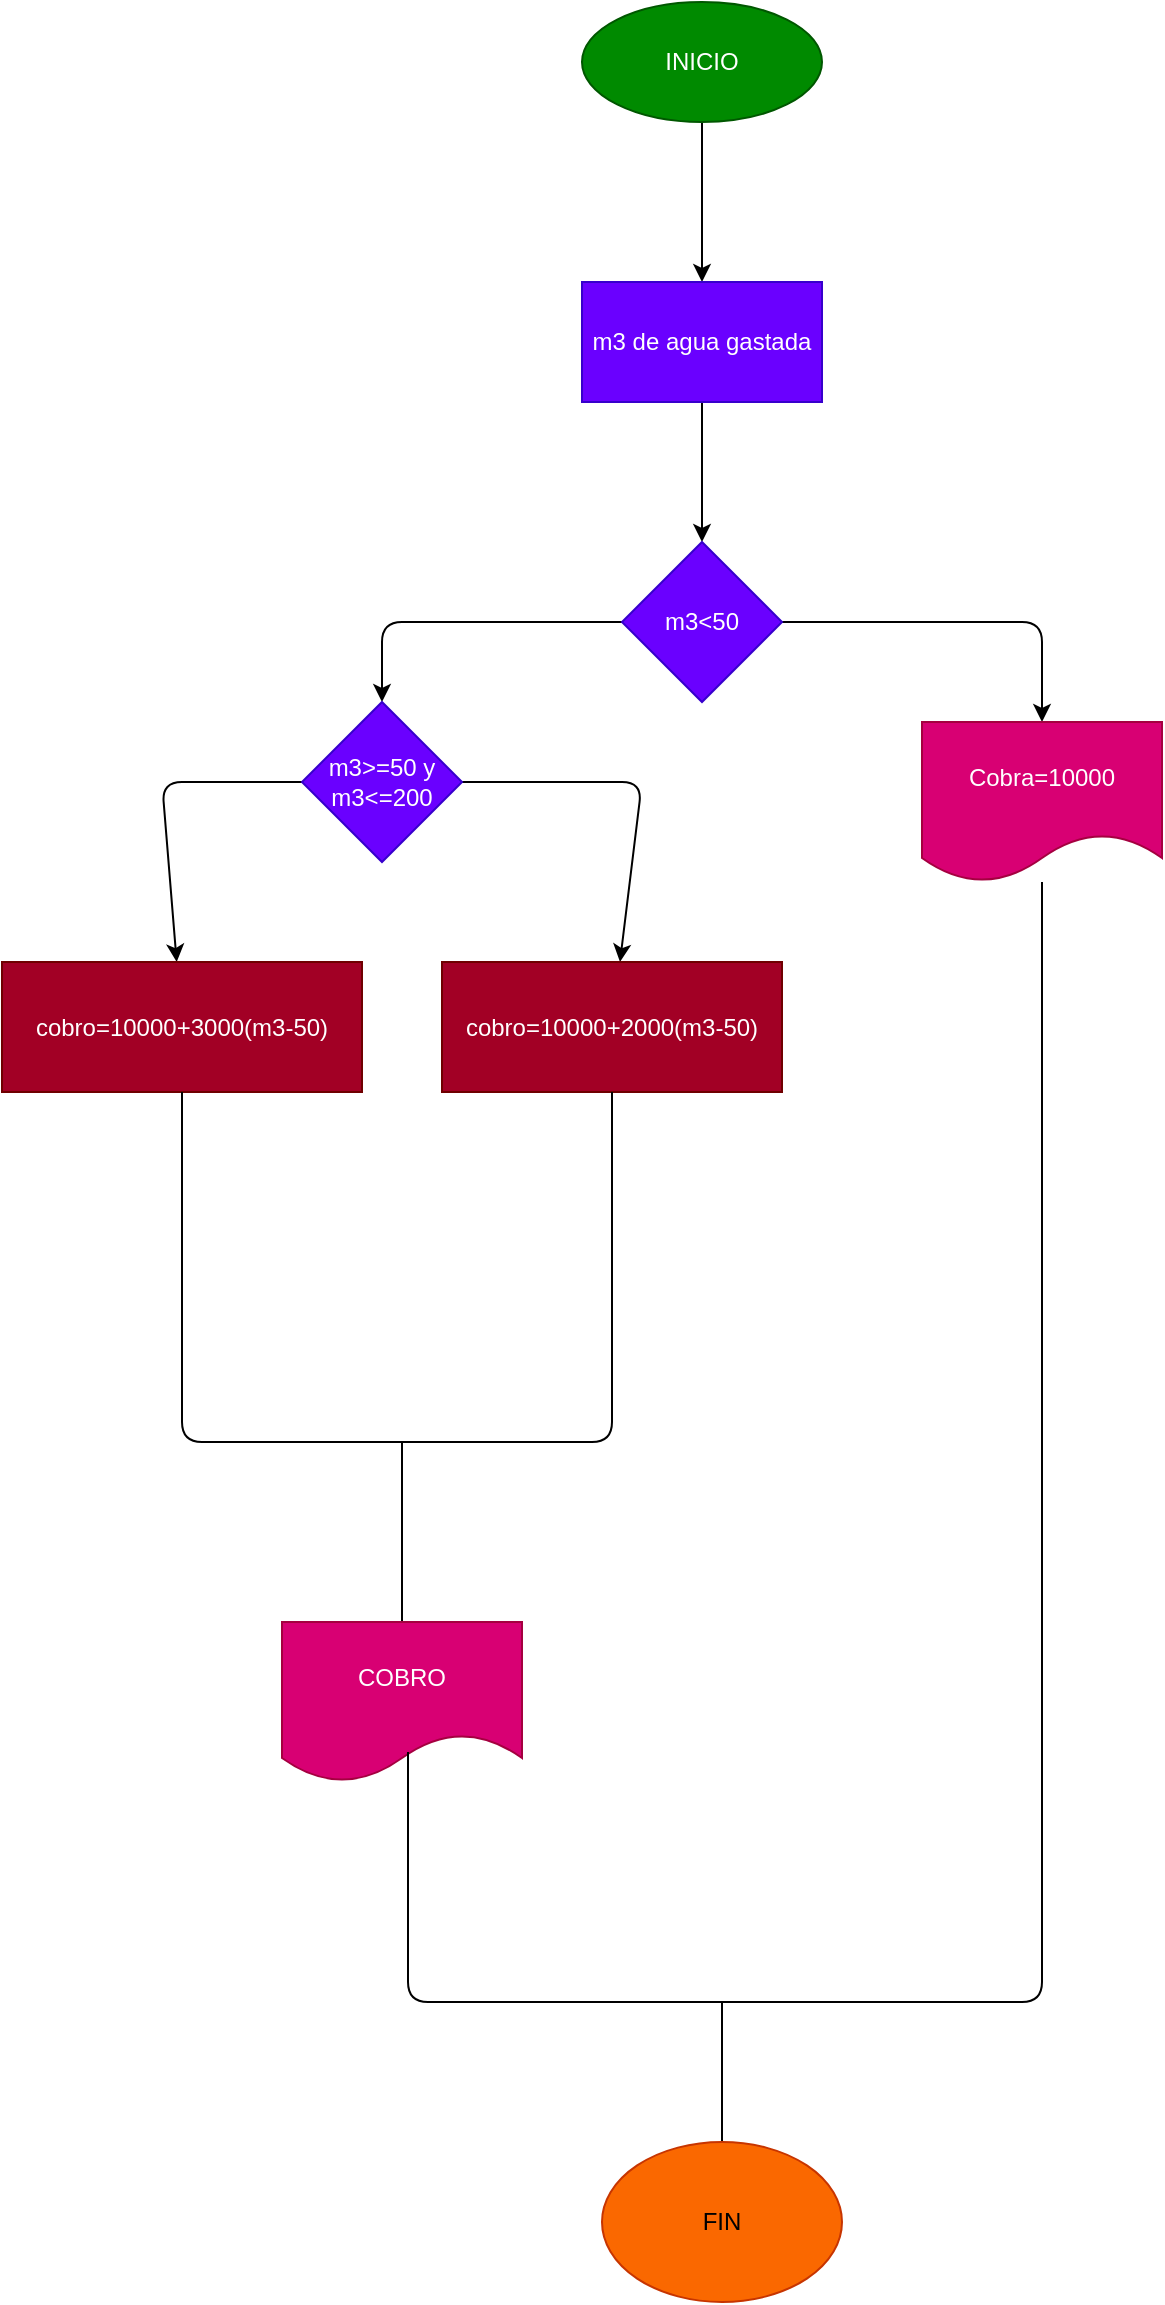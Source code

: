 <mxfile>
    <diagram id="8sRMIJ0ocmgVCVDSLvSN" name="Página-1">
        <mxGraphModel dx="1391" dy="459" grid="1" gridSize="10" guides="1" tooltips="1" connect="1" arrows="1" fold="1" page="1" pageScale="1" pageWidth="827" pageHeight="1169" math="0" shadow="0">
            <root>
                <mxCell id="0"/>
                <mxCell id="1" parent="0"/>
                <mxCell id="4" value="" style="edgeStyle=none;html=1;" edge="1" parent="1" source="2" target="3">
                    <mxGeometry relative="1" as="geometry"/>
                </mxCell>
                <mxCell id="2" value="INICIO" style="ellipse;whiteSpace=wrap;html=1;fillColor=#008a00;fontColor=#ffffff;strokeColor=#005700;" vertex="1" parent="1">
                    <mxGeometry x="230" y="40" width="120" height="60" as="geometry"/>
                </mxCell>
                <mxCell id="6" value="" style="edgeStyle=none;html=1;" edge="1" parent="1" source="3" target="5">
                    <mxGeometry relative="1" as="geometry"/>
                </mxCell>
                <mxCell id="3" value="m3 de agua gastada" style="whiteSpace=wrap;html=1;fillColor=#6a00ff;fontColor=#ffffff;strokeColor=#3700CC;" vertex="1" parent="1">
                    <mxGeometry x="230" y="180" width="120" height="60" as="geometry"/>
                </mxCell>
                <mxCell id="8" value="" style="edgeStyle=none;html=1;" edge="1" parent="1" source="5" target="7">
                    <mxGeometry relative="1" as="geometry">
                        <Array as="points">
                            <mxPoint x="460" y="350"/>
                        </Array>
                    </mxGeometry>
                </mxCell>
                <mxCell id="10" value="" style="edgeStyle=none;html=1;" edge="1" parent="1" source="5" target="9">
                    <mxGeometry relative="1" as="geometry">
                        <Array as="points">
                            <mxPoint x="130" y="350"/>
                        </Array>
                    </mxGeometry>
                </mxCell>
                <mxCell id="5" value="m3&amp;lt;50" style="rhombus;whiteSpace=wrap;html=1;fillColor=#6a00ff;fontColor=#ffffff;strokeColor=#3700CC;" vertex="1" parent="1">
                    <mxGeometry x="250" y="310" width="80" height="80" as="geometry"/>
                </mxCell>
                <mxCell id="7" value="Cobra=10000" style="shape=document;whiteSpace=wrap;html=1;boundedLbl=1;fillColor=#d80073;fontColor=#ffffff;strokeColor=#A50040;" vertex="1" parent="1">
                    <mxGeometry x="400" y="400" width="120" height="80" as="geometry"/>
                </mxCell>
                <mxCell id="12" value="" style="edgeStyle=none;html=1;" edge="1" parent="1" source="9" target="11">
                    <mxGeometry relative="1" as="geometry">
                        <Array as="points">
                            <mxPoint x="260" y="430"/>
                        </Array>
                    </mxGeometry>
                </mxCell>
                <mxCell id="14" value="" style="edgeStyle=none;html=1;" edge="1" parent="1" source="9" target="13">
                    <mxGeometry relative="1" as="geometry">
                        <Array as="points">
                            <mxPoint x="20" y="430"/>
                        </Array>
                    </mxGeometry>
                </mxCell>
                <mxCell id="9" value="m3&amp;gt;=50 y&lt;br&gt;m3&amp;lt;=200" style="rhombus;whiteSpace=wrap;html=1;fillColor=#6a00ff;fontColor=#ffffff;strokeColor=#3700CC;" vertex="1" parent="1">
                    <mxGeometry x="90" y="390" width="80" height="80" as="geometry"/>
                </mxCell>
                <mxCell id="11" value="cobro=10000+2000(m3-50)" style="whiteSpace=wrap;html=1;fillColor=#a20025;fontColor=#ffffff;strokeColor=#6F0000;" vertex="1" parent="1">
                    <mxGeometry x="160" y="520" width="170" height="65" as="geometry"/>
                </mxCell>
                <mxCell id="13" value="cobro=10000+3000(m3-50)" style="whiteSpace=wrap;html=1;fillColor=#a20025;fontColor=#ffffff;strokeColor=#6F0000;" vertex="1" parent="1">
                    <mxGeometry x="-60" y="520" width="180" height="65" as="geometry"/>
                </mxCell>
                <mxCell id="15" value="" style="endArrow=none;html=1;entryX=0.5;entryY=1;entryDx=0;entryDy=0;exitX=0.5;exitY=1;exitDx=0;exitDy=0;" edge="1" parent="1" source="11" target="13">
                    <mxGeometry width="50" height="50" relative="1" as="geometry">
                        <mxPoint x="180" y="490" as="sourcePoint"/>
                        <mxPoint x="230" y="440" as="targetPoint"/>
                        <Array as="points">
                            <mxPoint x="245" y="760"/>
                            <mxPoint x="140" y="760"/>
                            <mxPoint x="30" y="760"/>
                        </Array>
                    </mxGeometry>
                </mxCell>
                <mxCell id="19" value="" style="endArrow=none;html=1;" edge="1" parent="1">
                    <mxGeometry width="50" height="50" relative="1" as="geometry">
                        <mxPoint x="140" y="850" as="sourcePoint"/>
                        <mxPoint x="140" y="760" as="targetPoint"/>
                    </mxGeometry>
                </mxCell>
                <mxCell id="20" value="COBRO" style="shape=document;whiteSpace=wrap;html=1;boundedLbl=1;fillColor=#d80073;fontColor=#ffffff;strokeColor=#A50040;" vertex="1" parent="1">
                    <mxGeometry x="80" y="850" width="120" height="80" as="geometry"/>
                </mxCell>
                <mxCell id="21" value="" style="endArrow=none;html=1;exitX=0.525;exitY=0.813;exitDx=0;exitDy=0;exitPerimeter=0;" edge="1" parent="1" source="20" target="7">
                    <mxGeometry width="50" height="50" relative="1" as="geometry">
                        <mxPoint x="180" y="740" as="sourcePoint"/>
                        <mxPoint x="230" y="690" as="targetPoint"/>
                        <Array as="points">
                            <mxPoint x="143" y="1040"/>
                            <mxPoint x="360" y="1040"/>
                            <mxPoint x="460" y="1040"/>
                        </Array>
                    </mxGeometry>
                </mxCell>
                <mxCell id="22" value="" style="endArrow=none;html=1;" edge="1" parent="1">
                    <mxGeometry width="50" height="50" relative="1" as="geometry">
                        <mxPoint x="300" y="1120" as="sourcePoint"/>
                        <mxPoint x="300" y="1040" as="targetPoint"/>
                    </mxGeometry>
                </mxCell>
                <mxCell id="23" value="FIN" style="ellipse;whiteSpace=wrap;html=1;fillColor=#fa6800;fontColor=#000000;strokeColor=#C73500;" vertex="1" parent="1">
                    <mxGeometry x="240" y="1110" width="120" height="80" as="geometry"/>
                </mxCell>
            </root>
        </mxGraphModel>
    </diagram>
</mxfile>